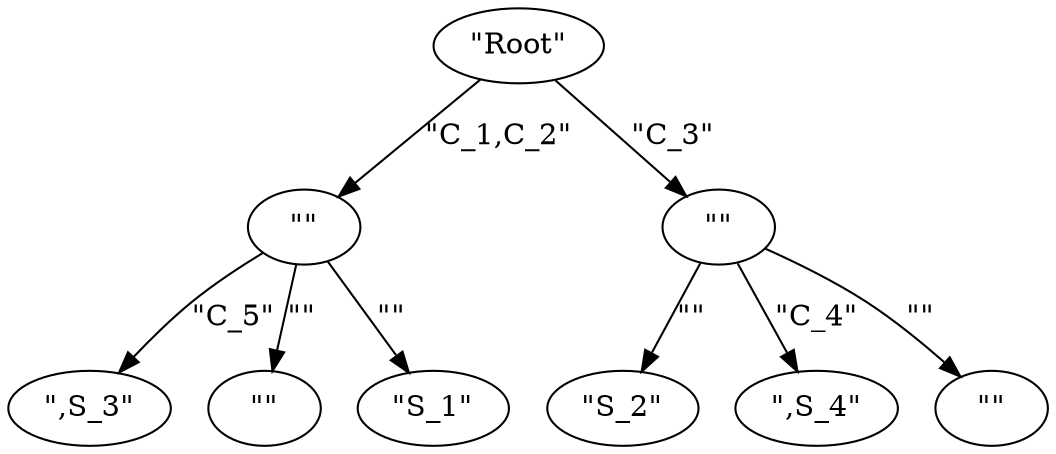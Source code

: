 digraph {
    0 [ label = "\"Root\"" ]
    1 [ label = "\"S_2\"" ]
    2 [ label = "\"\"" ]
    3 [ label = "\"\"" ]
    4 [ label = "\",S_3\"" ]
    5 [ label = "\",S_4\"" ]
    6 [ label = "\"\"" ]
    7 [ label = "\"S_1\"" ]
    8 [ label = "\"\"" ]
    3 -> 1 [ label = "\"\"" ]
    0 -> 2 [ label = "\"C_1,C_2\"" ]
    0 -> 3 [ label = "\"C_3\"" ]
    2 -> 4 [ label = "\"C_5\"" ]
    3 -> 5 [ label = "\"C_4\"" ]
    2 -> 6 [ label = "\"\"" ]
    2 -> 7 [ label = "\"\"" ]
    3 -> 8 [ label = "\"\"" ]
}
